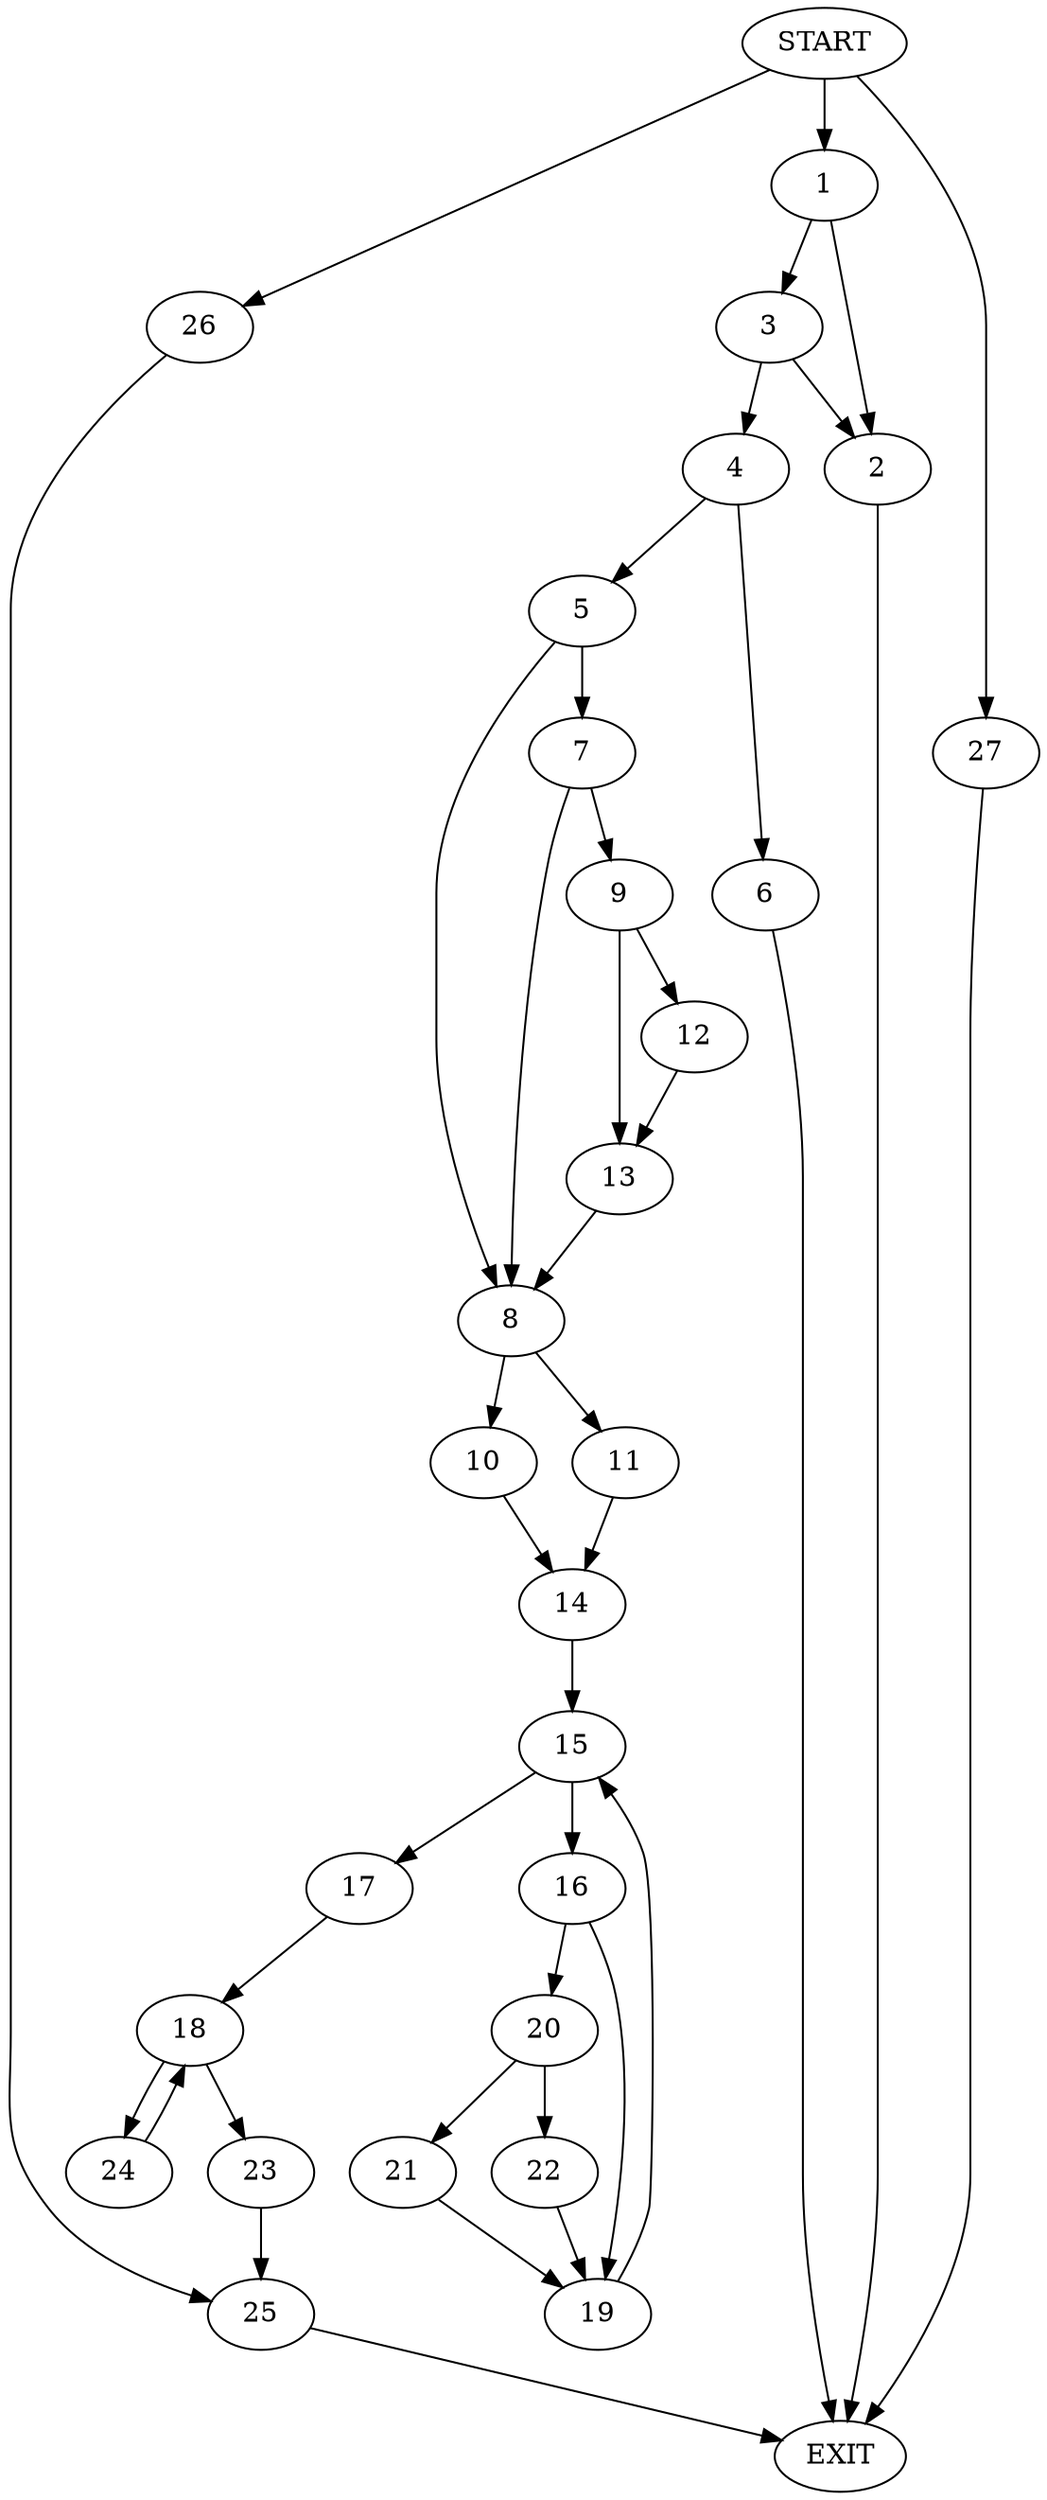 digraph {
0 [label="START"]
28 [label="EXIT"]
0 -> 1
1 -> 2
1 -> 3
3 -> 2
3 -> 4
2 -> 28
4 -> 5
4 -> 6
5 -> 7
5 -> 8
6 -> 28
7 -> 9
7 -> 8
8 -> 10
8 -> 11
9 -> 12
9 -> 13
12 -> 13
13 -> 8
11 -> 14
10 -> 14
14 -> 15
15 -> 16
15 -> 17
17 -> 18
16 -> 19
16 -> 20
19 -> 15
20 -> 21
20 -> 22
22 -> 19
21 -> 19
18 -> 23
18 -> 24
23 -> 25
24 -> 18
25 -> 28
0 -> 26
26 -> 25
0 -> 27
27 -> 28
}
